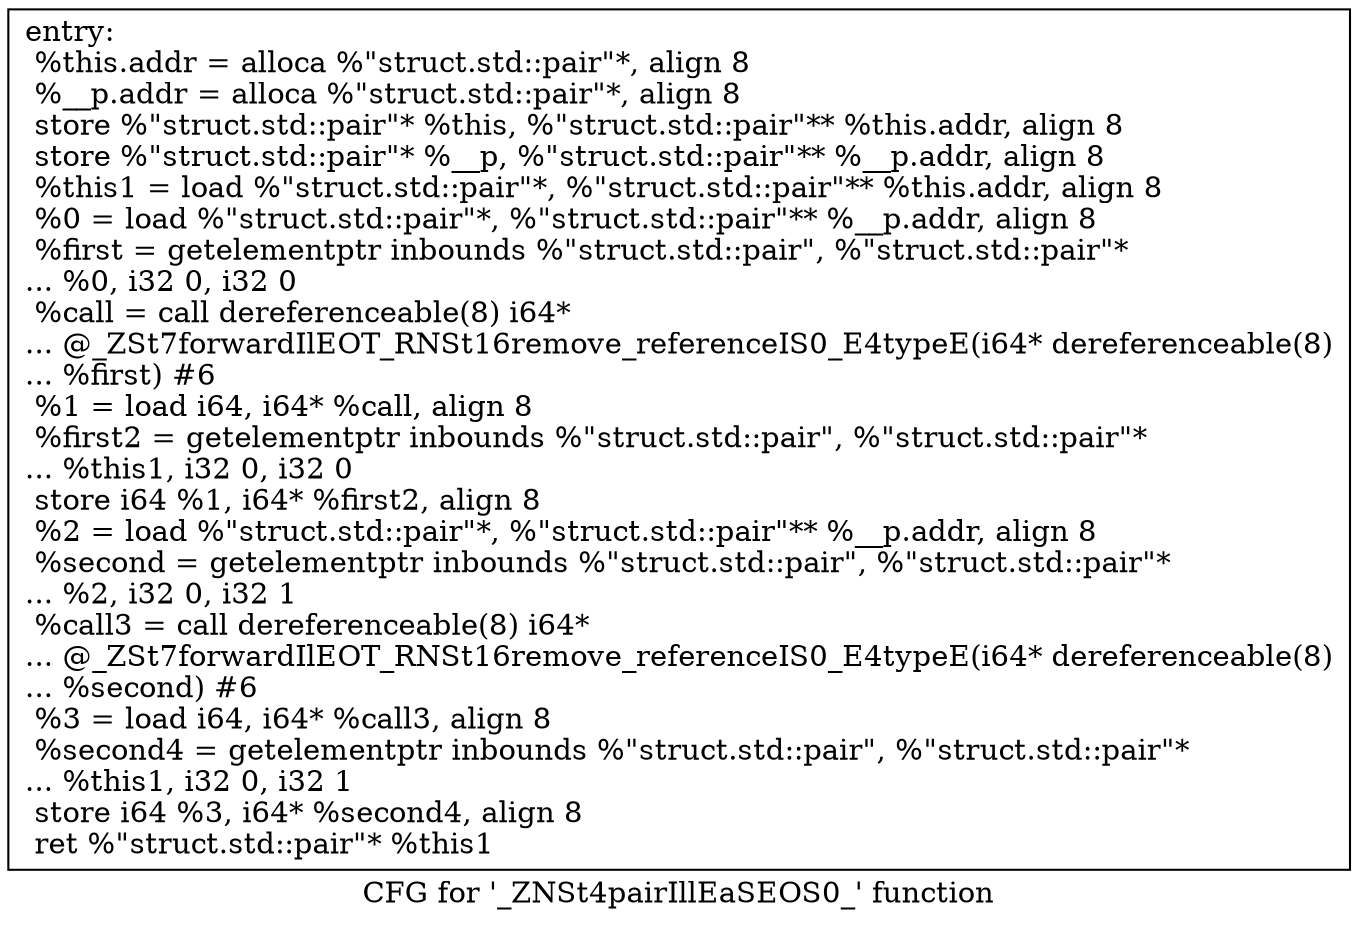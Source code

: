 digraph "CFG for '_ZNSt4pairIllEaSEOS0_' function" {
	label="CFG for '_ZNSt4pairIllEaSEOS0_' function";

	Node0x5e8e960 [shape=record,label="{entry:\l  %this.addr = alloca %\"struct.std::pair\"*, align 8\l  %__p.addr = alloca %\"struct.std::pair\"*, align 8\l  store %\"struct.std::pair\"* %this, %\"struct.std::pair\"** %this.addr, align 8\l  store %\"struct.std::pair\"* %__p, %\"struct.std::pair\"** %__p.addr, align 8\l  %this1 = load %\"struct.std::pair\"*, %\"struct.std::pair\"** %this.addr, align 8\l  %0 = load %\"struct.std::pair\"*, %\"struct.std::pair\"** %__p.addr, align 8\l  %first = getelementptr inbounds %\"struct.std::pair\", %\"struct.std::pair\"*\l... %0, i32 0, i32 0\l  %call = call dereferenceable(8) i64*\l... @_ZSt7forwardIlEOT_RNSt16remove_referenceIS0_E4typeE(i64* dereferenceable(8)\l... %first) #6\l  %1 = load i64, i64* %call, align 8\l  %first2 = getelementptr inbounds %\"struct.std::pair\", %\"struct.std::pair\"*\l... %this1, i32 0, i32 0\l  store i64 %1, i64* %first2, align 8\l  %2 = load %\"struct.std::pair\"*, %\"struct.std::pair\"** %__p.addr, align 8\l  %second = getelementptr inbounds %\"struct.std::pair\", %\"struct.std::pair\"*\l... %2, i32 0, i32 1\l  %call3 = call dereferenceable(8) i64*\l... @_ZSt7forwardIlEOT_RNSt16remove_referenceIS0_E4typeE(i64* dereferenceable(8)\l... %second) #6\l  %3 = load i64, i64* %call3, align 8\l  %second4 = getelementptr inbounds %\"struct.std::pair\", %\"struct.std::pair\"*\l... %this1, i32 0, i32 1\l  store i64 %3, i64* %second4, align 8\l  ret %\"struct.std::pair\"* %this1\l}"];
}
